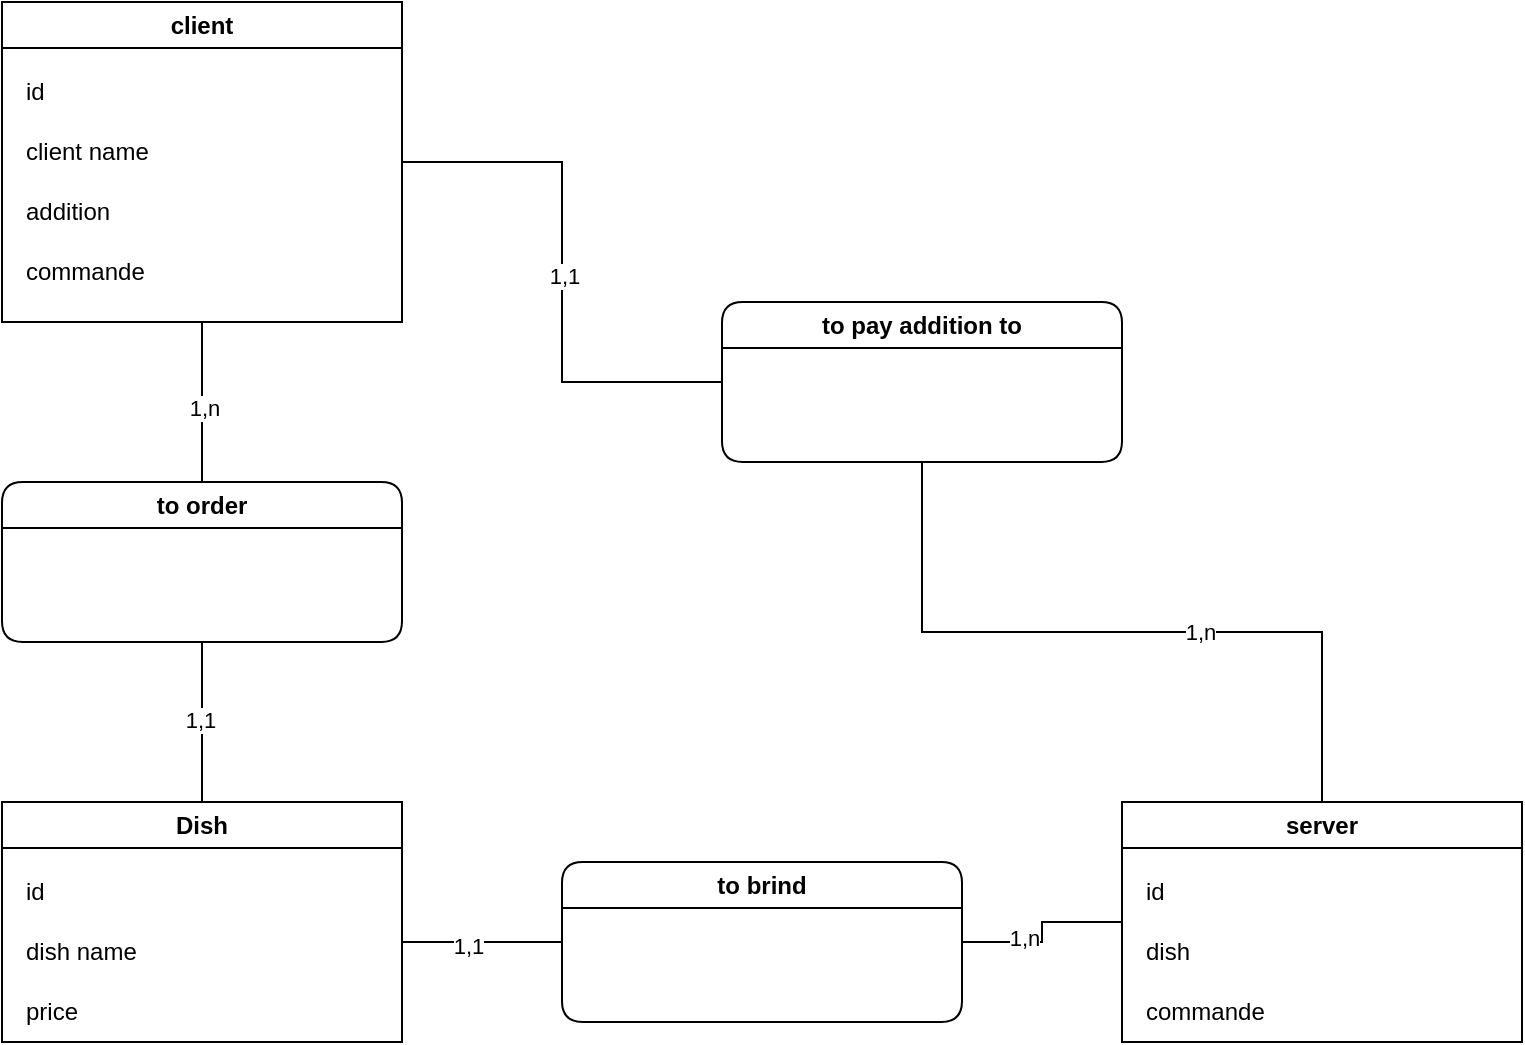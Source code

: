 <mxfile version="26.0.11">
  <diagram name="Page-1" id="PlA0bTD1htJH5vswvW3-">
    <mxGraphModel dx="1208" dy="1852" grid="1" gridSize="10" guides="1" tooltips="1" connect="1" arrows="1" fold="1" page="1" pageScale="1" pageWidth="827" pageHeight="1169" math="0" shadow="0">
      <root>
        <mxCell id="0" />
        <mxCell id="1" parent="0" />
        <mxCell id="G4qgXDZa_Toy5dqRiD-m-104" style="edgeStyle=orthogonalEdgeStyle;rounded=0;orthogonalLoop=1;jettySize=auto;html=1;entryX=0.5;entryY=0;entryDx=0;entryDy=0;endArrow=none;startFill=0;" edge="1" parent="1" source="G4qgXDZa_Toy5dqRiD-m-72" target="G4qgXDZa_Toy5dqRiD-m-99">
          <mxGeometry relative="1" as="geometry" />
        </mxCell>
        <mxCell id="G4qgXDZa_Toy5dqRiD-m-105" value="1,n" style="edgeLabel;html=1;align=center;verticalAlign=middle;resizable=0;points=[];" vertex="1" connectable="0" parent="G4qgXDZa_Toy5dqRiD-m-104">
          <mxGeometry x="0.07" y="1" relative="1" as="geometry">
            <mxPoint as="offset" />
          </mxGeometry>
        </mxCell>
        <mxCell id="G4qgXDZa_Toy5dqRiD-m-124" style="edgeStyle=orthogonalEdgeStyle;rounded=0;orthogonalLoop=1;jettySize=auto;html=1;entryX=0;entryY=0.5;entryDx=0;entryDy=0;strokeWidth=1;endArrow=none;startFill=0;" edge="1" parent="1" source="G4qgXDZa_Toy5dqRiD-m-72" target="G4qgXDZa_Toy5dqRiD-m-123">
          <mxGeometry relative="1" as="geometry" />
        </mxCell>
        <mxCell id="G4qgXDZa_Toy5dqRiD-m-126" value="1,1" style="edgeLabel;html=1;align=center;verticalAlign=middle;resizable=0;points=[];" vertex="1" connectable="0" parent="G4qgXDZa_Toy5dqRiD-m-124">
          <mxGeometry x="0.013" y="1" relative="1" as="geometry">
            <mxPoint as="offset" />
          </mxGeometry>
        </mxCell>
        <mxCell id="G4qgXDZa_Toy5dqRiD-m-72" value="client" style="swimlane;whiteSpace=wrap;html=1;" vertex="1" parent="1">
          <mxGeometry x="80" y="-440" width="200" height="160" as="geometry" />
        </mxCell>
        <mxCell id="G4qgXDZa_Toy5dqRiD-m-73" value="client name" style="text;html=1;align=left;verticalAlign=middle;resizable=0;points=[];autosize=1;strokeColor=none;fillColor=none;" vertex="1" parent="G4qgXDZa_Toy5dqRiD-m-72">
          <mxGeometry x="10" y="60" width="80" height="30" as="geometry" />
        </mxCell>
        <mxCell id="G4qgXDZa_Toy5dqRiD-m-74" value="id" style="text;html=1;align=left;verticalAlign=middle;resizable=0;points=[];autosize=1;strokeColor=none;fillColor=none;" vertex="1" parent="G4qgXDZa_Toy5dqRiD-m-72">
          <mxGeometry x="10" y="30" width="30" height="30" as="geometry" />
        </mxCell>
        <mxCell id="G4qgXDZa_Toy5dqRiD-m-92" value="addition" style="text;html=1;align=left;verticalAlign=middle;resizable=0;points=[];autosize=1;strokeColor=none;fillColor=none;" vertex="1" parent="G4qgXDZa_Toy5dqRiD-m-72">
          <mxGeometry x="10" y="90" width="70" height="30" as="geometry" />
        </mxCell>
        <mxCell id="G4qgXDZa_Toy5dqRiD-m-98" value="commande" style="text;html=1;align=left;verticalAlign=middle;resizable=0;points=[];autosize=1;strokeColor=none;fillColor=none;" vertex="1" parent="G4qgXDZa_Toy5dqRiD-m-72">
          <mxGeometry x="10" y="120" width="80" height="30" as="geometry" />
        </mxCell>
        <mxCell id="G4qgXDZa_Toy5dqRiD-m-111" style="edgeStyle=orthogonalEdgeStyle;rounded=0;orthogonalLoop=1;jettySize=auto;html=1;endArrow=none;startFill=0;" edge="1" parent="1" source="G4qgXDZa_Toy5dqRiD-m-99" target="G4qgXDZa_Toy5dqRiD-m-106">
          <mxGeometry relative="1" as="geometry" />
        </mxCell>
        <mxCell id="G4qgXDZa_Toy5dqRiD-m-112" value="1,1" style="edgeLabel;html=1;align=center;verticalAlign=middle;resizable=0;points=[];" vertex="1" connectable="0" parent="G4qgXDZa_Toy5dqRiD-m-111">
          <mxGeometry x="-0.039" y="-1" relative="1" as="geometry">
            <mxPoint as="offset" />
          </mxGeometry>
        </mxCell>
        <mxCell id="G4qgXDZa_Toy5dqRiD-m-99" value="to order" style="swimlane;whiteSpace=wrap;html=1;rounded=1;" vertex="1" parent="1">
          <mxGeometry x="80" y="-200" width="200" height="80" as="geometry" />
        </mxCell>
        <mxCell id="G4qgXDZa_Toy5dqRiD-m-106" value="Dish" style="swimlane;whiteSpace=wrap;html=1;" vertex="1" parent="1">
          <mxGeometry x="80" y="-40" width="200" height="120" as="geometry" />
        </mxCell>
        <mxCell id="G4qgXDZa_Toy5dqRiD-m-107" value="dish name" style="text;html=1;align=left;verticalAlign=middle;resizable=0;points=[];autosize=1;strokeColor=none;fillColor=none;" vertex="1" parent="G4qgXDZa_Toy5dqRiD-m-106">
          <mxGeometry x="10" y="60" width="80" height="30" as="geometry" />
        </mxCell>
        <mxCell id="G4qgXDZa_Toy5dqRiD-m-108" value="id" style="text;html=1;align=left;verticalAlign=middle;resizable=0;points=[];autosize=1;strokeColor=none;fillColor=none;" vertex="1" parent="G4qgXDZa_Toy5dqRiD-m-106">
          <mxGeometry x="10" y="30" width="30" height="30" as="geometry" />
        </mxCell>
        <mxCell id="G4qgXDZa_Toy5dqRiD-m-109" value="price" style="text;html=1;align=left;verticalAlign=middle;resizable=0;points=[];autosize=1;strokeColor=none;fillColor=none;" vertex="1" parent="G4qgXDZa_Toy5dqRiD-m-106">
          <mxGeometry x="10" y="90" width="50" height="30" as="geometry" />
        </mxCell>
        <mxCell id="G4qgXDZa_Toy5dqRiD-m-119" style="edgeStyle=orthogonalEdgeStyle;rounded=0;orthogonalLoop=1;jettySize=auto;html=1;endArrow=none;startFill=0;" edge="1" parent="1" source="G4qgXDZa_Toy5dqRiD-m-113" target="G4qgXDZa_Toy5dqRiD-m-118">
          <mxGeometry relative="1" as="geometry" />
        </mxCell>
        <mxCell id="G4qgXDZa_Toy5dqRiD-m-120" value="1,n" style="edgeLabel;html=1;align=center;verticalAlign=middle;resizable=0;points=[];" vertex="1" connectable="0" parent="G4qgXDZa_Toy5dqRiD-m-119">
          <mxGeometry x="0.308" y="-2" relative="1" as="geometry">
            <mxPoint as="offset" />
          </mxGeometry>
        </mxCell>
        <mxCell id="G4qgXDZa_Toy5dqRiD-m-113" value="server" style="swimlane;whiteSpace=wrap;html=1;" vertex="1" parent="1">
          <mxGeometry x="640" y="-40" width="200" height="120" as="geometry" />
        </mxCell>
        <mxCell id="G4qgXDZa_Toy5dqRiD-m-115" value="id" style="text;html=1;align=left;verticalAlign=middle;resizable=0;points=[];autosize=1;strokeColor=none;fillColor=none;" vertex="1" parent="G4qgXDZa_Toy5dqRiD-m-113">
          <mxGeometry x="10" y="30" width="30" height="30" as="geometry" />
        </mxCell>
        <mxCell id="G4qgXDZa_Toy5dqRiD-m-117" value="dish" style="text;html=1;align=left;verticalAlign=middle;resizable=0;points=[];autosize=1;strokeColor=none;fillColor=none;" vertex="1" parent="G4qgXDZa_Toy5dqRiD-m-113">
          <mxGeometry x="10" y="60" width="50" height="30" as="geometry" />
        </mxCell>
        <mxCell id="G4qgXDZa_Toy5dqRiD-m-129" value="commande" style="text;html=1;align=left;verticalAlign=middle;resizable=0;points=[];autosize=1;strokeColor=none;fillColor=none;" vertex="1" parent="G4qgXDZa_Toy5dqRiD-m-113">
          <mxGeometry x="10" y="90" width="80" height="30" as="geometry" />
        </mxCell>
        <mxCell id="G4qgXDZa_Toy5dqRiD-m-121" style="edgeStyle=orthogonalEdgeStyle;rounded=0;orthogonalLoop=1;jettySize=auto;html=1;endArrow=none;startFill=0;" edge="1" parent="1" source="G4qgXDZa_Toy5dqRiD-m-118">
          <mxGeometry relative="1" as="geometry">
            <mxPoint x="280" y="30" as="targetPoint" />
          </mxGeometry>
        </mxCell>
        <mxCell id="G4qgXDZa_Toy5dqRiD-m-122" value="1,1" style="edgeLabel;html=1;align=center;verticalAlign=middle;resizable=0;points=[];" vertex="1" connectable="0" parent="G4qgXDZa_Toy5dqRiD-m-121">
          <mxGeometry x="0.183" y="1" relative="1" as="geometry">
            <mxPoint as="offset" />
          </mxGeometry>
        </mxCell>
        <mxCell id="G4qgXDZa_Toy5dqRiD-m-118" value="to brind" style="swimlane;whiteSpace=wrap;html=1;rounded=1;" vertex="1" parent="1">
          <mxGeometry x="360" y="-10" width="200" height="80" as="geometry" />
        </mxCell>
        <mxCell id="G4qgXDZa_Toy5dqRiD-m-125" style="edgeStyle=orthogonalEdgeStyle;rounded=0;orthogonalLoop=1;jettySize=auto;html=1;entryX=0.5;entryY=0;entryDx=0;entryDy=0;endArrow=none;startFill=0;" edge="1" parent="1" source="G4qgXDZa_Toy5dqRiD-m-123" target="G4qgXDZa_Toy5dqRiD-m-113">
          <mxGeometry relative="1" as="geometry" />
        </mxCell>
        <mxCell id="G4qgXDZa_Toy5dqRiD-m-128" value="1,n" style="edgeLabel;html=1;align=center;verticalAlign=middle;resizable=0;points=[];" vertex="1" connectable="0" parent="G4qgXDZa_Toy5dqRiD-m-125">
          <mxGeometry x="0.211" relative="1" as="geometry">
            <mxPoint as="offset" />
          </mxGeometry>
        </mxCell>
        <mxCell id="G4qgXDZa_Toy5dqRiD-m-123" value="to pay addition to" style="swimlane;whiteSpace=wrap;html=1;rounded=1;" vertex="1" parent="1">
          <mxGeometry x="440" y="-290" width="200" height="80" as="geometry" />
        </mxCell>
      </root>
    </mxGraphModel>
  </diagram>
</mxfile>
